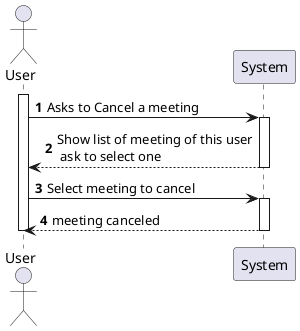 @startuml
autonumber

autoactivate on

actor User
activate User


User -> System: Asks to Cancel a meeting
System --> User: Show list of meeting of this user\n ask to select one
User -> System: Select meeting to cancel
System --> User: meeting canceled

deactivate User

@enduml